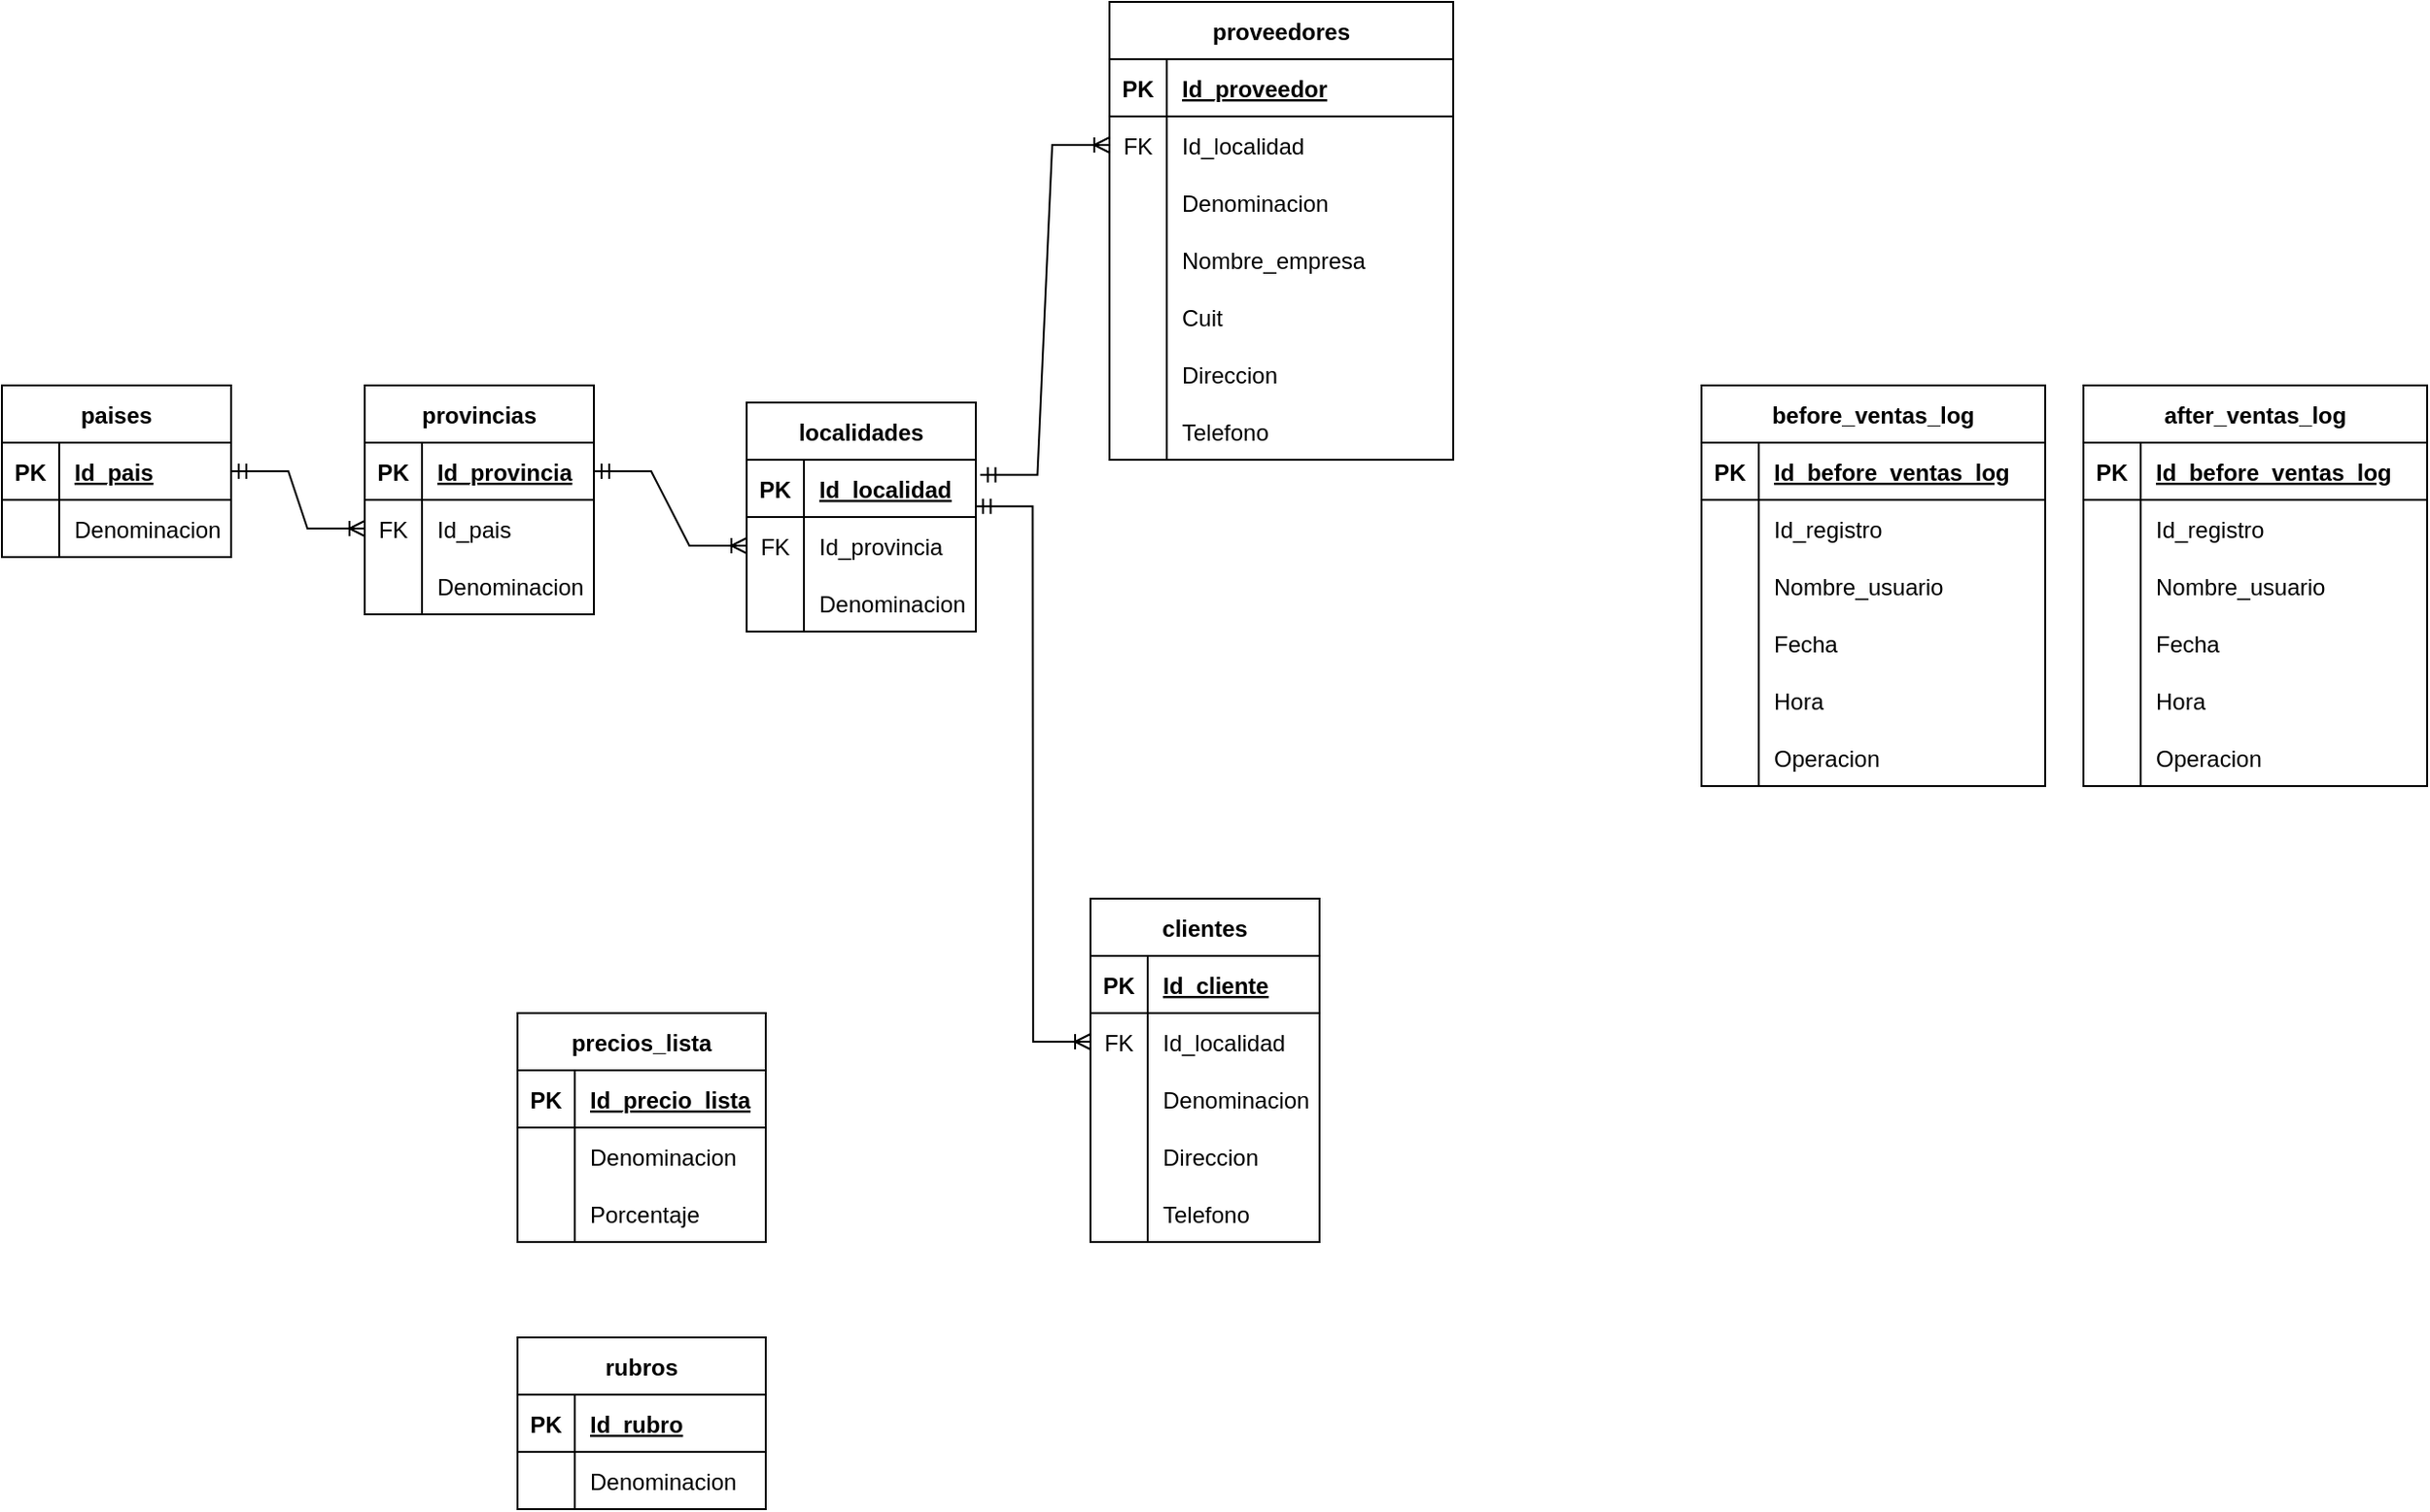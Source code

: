 <mxfile version="20.7.4" type="device"><diagram id="f-H1O8Lusb9a88eSqe_Z" name="Página-1"><mxGraphModel dx="3247" dy="1431" grid="1" gridSize="10" guides="1" tooltips="1" connect="1" arrows="1" fold="1" page="1" pageScale="1" pageWidth="850" pageHeight="1100" math="0" shadow="0"><root><mxCell id="0"/><mxCell id="1" parent="0"/><mxCell id="HcHRWbCM5Q7eGgAiC2eO-1" value="paises" style="shape=table;startSize=30;container=1;collapsible=1;childLayout=tableLayout;fixedRows=1;rowLines=0;fontStyle=1;align=center;resizeLast=1;" vertex="1" parent="1"><mxGeometry x="70" y="271" width="120" height="90" as="geometry"/></mxCell><mxCell id="HcHRWbCM5Q7eGgAiC2eO-2" value="" style="shape=tableRow;horizontal=0;startSize=0;swimlaneHead=0;swimlaneBody=0;fillColor=none;collapsible=0;dropTarget=0;points=[[0,0.5],[1,0.5]];portConstraint=eastwest;top=0;left=0;right=0;bottom=1;" vertex="1" parent="HcHRWbCM5Q7eGgAiC2eO-1"><mxGeometry y="30" width="120" height="30" as="geometry"/></mxCell><mxCell id="HcHRWbCM5Q7eGgAiC2eO-3" value="PK" style="shape=partialRectangle;connectable=0;fillColor=none;top=0;left=0;bottom=0;right=0;fontStyle=1;overflow=hidden;" vertex="1" parent="HcHRWbCM5Q7eGgAiC2eO-2"><mxGeometry width="30" height="30" as="geometry"><mxRectangle width="30" height="30" as="alternateBounds"/></mxGeometry></mxCell><mxCell id="HcHRWbCM5Q7eGgAiC2eO-4" value="Id_pais" style="shape=partialRectangle;connectable=0;fillColor=none;top=0;left=0;bottom=0;right=0;align=left;spacingLeft=6;fontStyle=5;overflow=hidden;" vertex="1" parent="HcHRWbCM5Q7eGgAiC2eO-2"><mxGeometry x="30" width="90" height="30" as="geometry"><mxRectangle width="90" height="30" as="alternateBounds"/></mxGeometry></mxCell><mxCell id="HcHRWbCM5Q7eGgAiC2eO-5" value="" style="shape=tableRow;horizontal=0;startSize=0;swimlaneHead=0;swimlaneBody=0;fillColor=none;collapsible=0;dropTarget=0;points=[[0,0.5],[1,0.5]];portConstraint=eastwest;top=0;left=0;right=0;bottom=0;" vertex="1" parent="HcHRWbCM5Q7eGgAiC2eO-1"><mxGeometry y="60" width="120" height="30" as="geometry"/></mxCell><mxCell id="HcHRWbCM5Q7eGgAiC2eO-6" value="" style="shape=partialRectangle;connectable=0;fillColor=none;top=0;left=0;bottom=0;right=0;editable=1;overflow=hidden;" vertex="1" parent="HcHRWbCM5Q7eGgAiC2eO-5"><mxGeometry width="30" height="30" as="geometry"><mxRectangle width="30" height="30" as="alternateBounds"/></mxGeometry></mxCell><mxCell id="HcHRWbCM5Q7eGgAiC2eO-7" value="Denominacion" style="shape=partialRectangle;connectable=0;fillColor=none;top=0;left=0;bottom=0;right=0;align=left;spacingLeft=6;overflow=hidden;" vertex="1" parent="HcHRWbCM5Q7eGgAiC2eO-5"><mxGeometry x="30" width="90" height="30" as="geometry"><mxRectangle width="90" height="30" as="alternateBounds"/></mxGeometry></mxCell><mxCell id="HcHRWbCM5Q7eGgAiC2eO-53" value="provincias" style="shape=table;startSize=30;container=1;collapsible=1;childLayout=tableLayout;fixedRows=1;rowLines=0;fontStyle=1;align=center;resizeLast=1;" vertex="1" parent="1"><mxGeometry x="260" y="271" width="120" height="120" as="geometry"/></mxCell><mxCell id="HcHRWbCM5Q7eGgAiC2eO-54" value="" style="shape=tableRow;horizontal=0;startSize=0;swimlaneHead=0;swimlaneBody=0;fillColor=none;collapsible=0;dropTarget=0;points=[[0,0.5],[1,0.5]];portConstraint=eastwest;top=0;left=0;right=0;bottom=1;" vertex="1" parent="HcHRWbCM5Q7eGgAiC2eO-53"><mxGeometry y="30" width="120" height="30" as="geometry"/></mxCell><mxCell id="HcHRWbCM5Q7eGgAiC2eO-55" value="PK" style="shape=partialRectangle;connectable=0;fillColor=none;top=0;left=0;bottom=0;right=0;fontStyle=1;overflow=hidden;" vertex="1" parent="HcHRWbCM5Q7eGgAiC2eO-54"><mxGeometry width="30" height="30" as="geometry"><mxRectangle width="30" height="30" as="alternateBounds"/></mxGeometry></mxCell><mxCell id="HcHRWbCM5Q7eGgAiC2eO-56" value="Id_provincia" style="shape=partialRectangle;connectable=0;fillColor=none;top=0;left=0;bottom=0;right=0;align=left;spacingLeft=6;fontStyle=5;overflow=hidden;" vertex="1" parent="HcHRWbCM5Q7eGgAiC2eO-54"><mxGeometry x="30" width="90" height="30" as="geometry"><mxRectangle width="90" height="30" as="alternateBounds"/></mxGeometry></mxCell><mxCell id="HcHRWbCM5Q7eGgAiC2eO-60" value="" style="shape=tableRow;horizontal=0;startSize=0;swimlaneHead=0;swimlaneBody=0;fillColor=none;collapsible=0;dropTarget=0;points=[[0,0.5],[1,0.5]];portConstraint=eastwest;top=0;left=0;right=0;bottom=0;" vertex="1" parent="HcHRWbCM5Q7eGgAiC2eO-53"><mxGeometry y="60" width="120" height="30" as="geometry"/></mxCell><mxCell id="HcHRWbCM5Q7eGgAiC2eO-61" value="FK" style="shape=partialRectangle;connectable=0;fillColor=none;top=0;left=0;bottom=0;right=0;editable=1;overflow=hidden;" vertex="1" parent="HcHRWbCM5Q7eGgAiC2eO-60"><mxGeometry width="30" height="30" as="geometry"><mxRectangle width="30" height="30" as="alternateBounds"/></mxGeometry></mxCell><mxCell id="HcHRWbCM5Q7eGgAiC2eO-62" value="Id_pais" style="shape=partialRectangle;connectable=0;fillColor=none;top=0;left=0;bottom=0;right=0;align=left;spacingLeft=6;overflow=hidden;" vertex="1" parent="HcHRWbCM5Q7eGgAiC2eO-60"><mxGeometry x="30" width="90" height="30" as="geometry"><mxRectangle width="90" height="30" as="alternateBounds"/></mxGeometry></mxCell><mxCell id="HcHRWbCM5Q7eGgAiC2eO-63" value="" style="shape=tableRow;horizontal=0;startSize=0;swimlaneHead=0;swimlaneBody=0;fillColor=none;collapsible=0;dropTarget=0;points=[[0,0.5],[1,0.5]];portConstraint=eastwest;top=0;left=0;right=0;bottom=0;" vertex="1" parent="HcHRWbCM5Q7eGgAiC2eO-53"><mxGeometry y="90" width="120" height="30" as="geometry"/></mxCell><mxCell id="HcHRWbCM5Q7eGgAiC2eO-64" value="" style="shape=partialRectangle;connectable=0;fillColor=none;top=0;left=0;bottom=0;right=0;editable=1;overflow=hidden;" vertex="1" parent="HcHRWbCM5Q7eGgAiC2eO-63"><mxGeometry width="30" height="30" as="geometry"><mxRectangle width="30" height="30" as="alternateBounds"/></mxGeometry></mxCell><mxCell id="HcHRWbCM5Q7eGgAiC2eO-65" value="Denominacion" style="shape=partialRectangle;connectable=0;fillColor=none;top=0;left=0;bottom=0;right=0;align=left;spacingLeft=6;overflow=hidden;" vertex="1" parent="HcHRWbCM5Q7eGgAiC2eO-63"><mxGeometry x="30" width="90" height="30" as="geometry"><mxRectangle width="90" height="30" as="alternateBounds"/></mxGeometry></mxCell><mxCell id="HcHRWbCM5Q7eGgAiC2eO-70" value="localidades" style="shape=table;startSize=30;container=1;collapsible=1;childLayout=tableLayout;fixedRows=1;rowLines=0;fontStyle=1;align=center;resizeLast=1;" vertex="1" parent="1"><mxGeometry x="460" y="280" width="120" height="120" as="geometry"/></mxCell><mxCell id="HcHRWbCM5Q7eGgAiC2eO-71" value="" style="shape=tableRow;horizontal=0;startSize=0;swimlaneHead=0;swimlaneBody=0;fillColor=none;collapsible=0;dropTarget=0;points=[[0,0.5],[1,0.5]];portConstraint=eastwest;top=0;left=0;right=0;bottom=1;" vertex="1" parent="HcHRWbCM5Q7eGgAiC2eO-70"><mxGeometry y="30" width="120" height="30" as="geometry"/></mxCell><mxCell id="HcHRWbCM5Q7eGgAiC2eO-72" value="PK" style="shape=partialRectangle;connectable=0;fillColor=none;top=0;left=0;bottom=0;right=0;fontStyle=1;overflow=hidden;" vertex="1" parent="HcHRWbCM5Q7eGgAiC2eO-71"><mxGeometry width="30" height="30" as="geometry"><mxRectangle width="30" height="30" as="alternateBounds"/></mxGeometry></mxCell><mxCell id="HcHRWbCM5Q7eGgAiC2eO-73" value="Id_localidad" style="shape=partialRectangle;connectable=0;fillColor=none;top=0;left=0;bottom=0;right=0;align=left;spacingLeft=6;fontStyle=5;overflow=hidden;" vertex="1" parent="HcHRWbCM5Q7eGgAiC2eO-71"><mxGeometry x="30" width="90" height="30" as="geometry"><mxRectangle width="90" height="30" as="alternateBounds"/></mxGeometry></mxCell><mxCell id="HcHRWbCM5Q7eGgAiC2eO-74" value="" style="shape=tableRow;horizontal=0;startSize=0;swimlaneHead=0;swimlaneBody=0;fillColor=none;collapsible=0;dropTarget=0;points=[[0,0.5],[1,0.5]];portConstraint=eastwest;top=0;left=0;right=0;bottom=0;" vertex="1" parent="HcHRWbCM5Q7eGgAiC2eO-70"><mxGeometry y="60" width="120" height="30" as="geometry"/></mxCell><mxCell id="HcHRWbCM5Q7eGgAiC2eO-75" value="FK" style="shape=partialRectangle;connectable=0;fillColor=none;top=0;left=0;bottom=0;right=0;editable=1;overflow=hidden;" vertex="1" parent="HcHRWbCM5Q7eGgAiC2eO-74"><mxGeometry width="30" height="30" as="geometry"><mxRectangle width="30" height="30" as="alternateBounds"/></mxGeometry></mxCell><mxCell id="HcHRWbCM5Q7eGgAiC2eO-76" value="Id_provincia" style="shape=partialRectangle;connectable=0;fillColor=none;top=0;left=0;bottom=0;right=0;align=left;spacingLeft=6;overflow=hidden;" vertex="1" parent="HcHRWbCM5Q7eGgAiC2eO-74"><mxGeometry x="30" width="90" height="30" as="geometry"><mxRectangle width="90" height="30" as="alternateBounds"/></mxGeometry></mxCell><mxCell id="HcHRWbCM5Q7eGgAiC2eO-77" value="" style="shape=tableRow;horizontal=0;startSize=0;swimlaneHead=0;swimlaneBody=0;fillColor=none;collapsible=0;dropTarget=0;points=[[0,0.5],[1,0.5]];portConstraint=eastwest;top=0;left=0;right=0;bottom=0;" vertex="1" parent="HcHRWbCM5Q7eGgAiC2eO-70"><mxGeometry y="90" width="120" height="30" as="geometry"/></mxCell><mxCell id="HcHRWbCM5Q7eGgAiC2eO-78" value="" style="shape=partialRectangle;connectable=0;fillColor=none;top=0;left=0;bottom=0;right=0;editable=1;overflow=hidden;" vertex="1" parent="HcHRWbCM5Q7eGgAiC2eO-77"><mxGeometry width="30" height="30" as="geometry"><mxRectangle width="30" height="30" as="alternateBounds"/></mxGeometry></mxCell><mxCell id="HcHRWbCM5Q7eGgAiC2eO-79" value="Denominacion" style="shape=partialRectangle;connectable=0;fillColor=none;top=0;left=0;bottom=0;right=0;align=left;spacingLeft=6;overflow=hidden;" vertex="1" parent="HcHRWbCM5Q7eGgAiC2eO-77"><mxGeometry x="30" width="90" height="30" as="geometry"><mxRectangle width="90" height="30" as="alternateBounds"/></mxGeometry></mxCell><mxCell id="HcHRWbCM5Q7eGgAiC2eO-80" value="" style="edgeStyle=entityRelationEdgeStyle;fontSize=12;html=1;endArrow=ERoneToMany;startArrow=ERmandOne;rounded=0;exitX=1;exitY=0.5;exitDx=0;exitDy=0;entryX=0;entryY=0.5;entryDx=0;entryDy=0;" edge="1" parent="1" source="HcHRWbCM5Q7eGgAiC2eO-2" target="HcHRWbCM5Q7eGgAiC2eO-60"><mxGeometry width="100" height="100" relative="1" as="geometry"><mxPoint x="240" y="280" as="sourcePoint"/><mxPoint x="340" y="180" as="targetPoint"/></mxGeometry></mxCell><mxCell id="HcHRWbCM5Q7eGgAiC2eO-81" value="" style="edgeStyle=entityRelationEdgeStyle;fontSize=12;html=1;endArrow=ERoneToMany;startArrow=ERmandOne;rounded=0;exitX=1;exitY=0.5;exitDx=0;exitDy=0;" edge="1" parent="1" source="HcHRWbCM5Q7eGgAiC2eO-54" target="HcHRWbCM5Q7eGgAiC2eO-74"><mxGeometry width="100" height="100" relative="1" as="geometry"><mxPoint x="200" y="326" as="sourcePoint"/><mxPoint x="260" y="356" as="targetPoint"/></mxGeometry></mxCell><mxCell id="HcHRWbCM5Q7eGgAiC2eO-82" value="clientes" style="shape=table;startSize=30;container=1;collapsible=1;childLayout=tableLayout;fixedRows=1;rowLines=0;fontStyle=1;align=center;resizeLast=1;" vertex="1" parent="1"><mxGeometry x="640" y="540" width="120" height="180" as="geometry"/></mxCell><mxCell id="HcHRWbCM5Q7eGgAiC2eO-83" value="" style="shape=tableRow;horizontal=0;startSize=0;swimlaneHead=0;swimlaneBody=0;fillColor=none;collapsible=0;dropTarget=0;points=[[0,0.5],[1,0.5]];portConstraint=eastwest;top=0;left=0;right=0;bottom=1;" vertex="1" parent="HcHRWbCM5Q7eGgAiC2eO-82"><mxGeometry y="30" width="120" height="30" as="geometry"/></mxCell><mxCell id="HcHRWbCM5Q7eGgAiC2eO-84" value="PK" style="shape=partialRectangle;connectable=0;fillColor=none;top=0;left=0;bottom=0;right=0;fontStyle=1;overflow=hidden;" vertex="1" parent="HcHRWbCM5Q7eGgAiC2eO-83"><mxGeometry width="30" height="30" as="geometry"><mxRectangle width="30" height="30" as="alternateBounds"/></mxGeometry></mxCell><mxCell id="HcHRWbCM5Q7eGgAiC2eO-85" value="Id_cliente" style="shape=partialRectangle;connectable=0;fillColor=none;top=0;left=0;bottom=0;right=0;align=left;spacingLeft=6;fontStyle=5;overflow=hidden;" vertex="1" parent="HcHRWbCM5Q7eGgAiC2eO-83"><mxGeometry x="30" width="90" height="30" as="geometry"><mxRectangle width="90" height="30" as="alternateBounds"/></mxGeometry></mxCell><mxCell id="HcHRWbCM5Q7eGgAiC2eO-86" value="" style="shape=tableRow;horizontal=0;startSize=0;swimlaneHead=0;swimlaneBody=0;fillColor=none;collapsible=0;dropTarget=0;points=[[0,0.5],[1,0.5]];portConstraint=eastwest;top=0;left=0;right=0;bottom=0;" vertex="1" parent="HcHRWbCM5Q7eGgAiC2eO-82"><mxGeometry y="60" width="120" height="30" as="geometry"/></mxCell><mxCell id="HcHRWbCM5Q7eGgAiC2eO-87" value="FK" style="shape=partialRectangle;connectable=0;fillColor=none;top=0;left=0;bottom=0;right=0;editable=1;overflow=hidden;" vertex="1" parent="HcHRWbCM5Q7eGgAiC2eO-86"><mxGeometry width="30" height="30" as="geometry"><mxRectangle width="30" height="30" as="alternateBounds"/></mxGeometry></mxCell><mxCell id="HcHRWbCM5Q7eGgAiC2eO-88" value="Id_localidad" style="shape=partialRectangle;connectable=0;fillColor=none;top=0;left=0;bottom=0;right=0;align=left;spacingLeft=6;overflow=hidden;" vertex="1" parent="HcHRWbCM5Q7eGgAiC2eO-86"><mxGeometry x="30" width="90" height="30" as="geometry"><mxRectangle width="90" height="30" as="alternateBounds"/></mxGeometry></mxCell><mxCell id="HcHRWbCM5Q7eGgAiC2eO-89" value="" style="shape=tableRow;horizontal=0;startSize=0;swimlaneHead=0;swimlaneBody=0;fillColor=none;collapsible=0;dropTarget=0;points=[[0,0.5],[1,0.5]];portConstraint=eastwest;top=0;left=0;right=0;bottom=0;" vertex="1" parent="HcHRWbCM5Q7eGgAiC2eO-82"><mxGeometry y="90" width="120" height="30" as="geometry"/></mxCell><mxCell id="HcHRWbCM5Q7eGgAiC2eO-90" value="" style="shape=partialRectangle;connectable=0;fillColor=none;top=0;left=0;bottom=0;right=0;editable=1;overflow=hidden;" vertex="1" parent="HcHRWbCM5Q7eGgAiC2eO-89"><mxGeometry width="30" height="30" as="geometry"><mxRectangle width="30" height="30" as="alternateBounds"/></mxGeometry></mxCell><mxCell id="HcHRWbCM5Q7eGgAiC2eO-91" value="Denominacion" style="shape=partialRectangle;connectable=0;fillColor=none;top=0;left=0;bottom=0;right=0;align=left;spacingLeft=6;overflow=hidden;" vertex="1" parent="HcHRWbCM5Q7eGgAiC2eO-89"><mxGeometry x="30" width="90" height="30" as="geometry"><mxRectangle width="90" height="30" as="alternateBounds"/></mxGeometry></mxCell><mxCell id="HcHRWbCM5Q7eGgAiC2eO-92" value="" style="shape=tableRow;horizontal=0;startSize=0;swimlaneHead=0;swimlaneBody=0;fillColor=none;collapsible=0;dropTarget=0;points=[[0,0.5],[1,0.5]];portConstraint=eastwest;top=0;left=0;right=0;bottom=0;" vertex="1" parent="HcHRWbCM5Q7eGgAiC2eO-82"><mxGeometry y="120" width="120" height="30" as="geometry"/></mxCell><mxCell id="HcHRWbCM5Q7eGgAiC2eO-93" value="" style="shape=partialRectangle;connectable=0;fillColor=none;top=0;left=0;bottom=0;right=0;editable=1;overflow=hidden;" vertex="1" parent="HcHRWbCM5Q7eGgAiC2eO-92"><mxGeometry width="30" height="30" as="geometry"><mxRectangle width="30" height="30" as="alternateBounds"/></mxGeometry></mxCell><mxCell id="HcHRWbCM5Q7eGgAiC2eO-94" value="Direccion" style="shape=partialRectangle;connectable=0;fillColor=none;top=0;left=0;bottom=0;right=0;align=left;spacingLeft=6;overflow=hidden;" vertex="1" parent="HcHRWbCM5Q7eGgAiC2eO-92"><mxGeometry x="30" width="90" height="30" as="geometry"><mxRectangle width="90" height="30" as="alternateBounds"/></mxGeometry></mxCell><mxCell id="HcHRWbCM5Q7eGgAiC2eO-95" value="" style="shape=tableRow;horizontal=0;startSize=0;swimlaneHead=0;swimlaneBody=0;fillColor=none;collapsible=0;dropTarget=0;points=[[0,0.5],[1,0.5]];portConstraint=eastwest;top=0;left=0;right=0;bottom=0;" vertex="1" parent="HcHRWbCM5Q7eGgAiC2eO-82"><mxGeometry y="150" width="120" height="30" as="geometry"/></mxCell><mxCell id="HcHRWbCM5Q7eGgAiC2eO-96" value="" style="shape=partialRectangle;connectable=0;fillColor=none;top=0;left=0;bottom=0;right=0;editable=1;overflow=hidden;" vertex="1" parent="HcHRWbCM5Q7eGgAiC2eO-95"><mxGeometry width="30" height="30" as="geometry"><mxRectangle width="30" height="30" as="alternateBounds"/></mxGeometry></mxCell><mxCell id="HcHRWbCM5Q7eGgAiC2eO-97" value="Telefono" style="shape=partialRectangle;connectable=0;fillColor=none;top=0;left=0;bottom=0;right=0;align=left;spacingLeft=6;overflow=hidden;" vertex="1" parent="HcHRWbCM5Q7eGgAiC2eO-95"><mxGeometry x="30" width="90" height="30" as="geometry"><mxRectangle width="90" height="30" as="alternateBounds"/></mxGeometry></mxCell><mxCell id="HcHRWbCM5Q7eGgAiC2eO-99" value="precios_lista" style="shape=table;startSize=30;container=1;collapsible=1;childLayout=tableLayout;fixedRows=1;rowLines=0;fontStyle=1;align=center;resizeLast=1;" vertex="1" parent="1"><mxGeometry x="340" y="600" width="130" height="120" as="geometry"/></mxCell><mxCell id="HcHRWbCM5Q7eGgAiC2eO-100" value="" style="shape=tableRow;horizontal=0;startSize=0;swimlaneHead=0;swimlaneBody=0;fillColor=none;collapsible=0;dropTarget=0;points=[[0,0.5],[1,0.5]];portConstraint=eastwest;top=0;left=0;right=0;bottom=1;" vertex="1" parent="HcHRWbCM5Q7eGgAiC2eO-99"><mxGeometry y="30" width="130" height="30" as="geometry"/></mxCell><mxCell id="HcHRWbCM5Q7eGgAiC2eO-101" value="PK" style="shape=partialRectangle;connectable=0;fillColor=none;top=0;left=0;bottom=0;right=0;fontStyle=1;overflow=hidden;" vertex="1" parent="HcHRWbCM5Q7eGgAiC2eO-100"><mxGeometry width="30" height="30" as="geometry"><mxRectangle width="30" height="30" as="alternateBounds"/></mxGeometry></mxCell><mxCell id="HcHRWbCM5Q7eGgAiC2eO-102" value="Id_precio_lista" style="shape=partialRectangle;connectable=0;fillColor=none;top=0;left=0;bottom=0;right=0;align=left;spacingLeft=6;fontStyle=5;overflow=hidden;" vertex="1" parent="HcHRWbCM5Q7eGgAiC2eO-100"><mxGeometry x="30" width="100" height="30" as="geometry"><mxRectangle width="100" height="30" as="alternateBounds"/></mxGeometry></mxCell><mxCell id="HcHRWbCM5Q7eGgAiC2eO-106" value="" style="shape=tableRow;horizontal=0;startSize=0;swimlaneHead=0;swimlaneBody=0;fillColor=none;collapsible=0;dropTarget=0;points=[[0,0.5],[1,0.5]];portConstraint=eastwest;top=0;left=0;right=0;bottom=0;" vertex="1" parent="HcHRWbCM5Q7eGgAiC2eO-99"><mxGeometry y="60" width="130" height="30" as="geometry"/></mxCell><mxCell id="HcHRWbCM5Q7eGgAiC2eO-107" value="" style="shape=partialRectangle;connectable=0;fillColor=none;top=0;left=0;bottom=0;right=0;editable=1;overflow=hidden;" vertex="1" parent="HcHRWbCM5Q7eGgAiC2eO-106"><mxGeometry width="30" height="30" as="geometry"><mxRectangle width="30" height="30" as="alternateBounds"/></mxGeometry></mxCell><mxCell id="HcHRWbCM5Q7eGgAiC2eO-108" value="Denominacion" style="shape=partialRectangle;connectable=0;fillColor=none;top=0;left=0;bottom=0;right=0;align=left;spacingLeft=6;overflow=hidden;" vertex="1" parent="HcHRWbCM5Q7eGgAiC2eO-106"><mxGeometry x="30" width="100" height="30" as="geometry"><mxRectangle width="100" height="30" as="alternateBounds"/></mxGeometry></mxCell><mxCell id="HcHRWbCM5Q7eGgAiC2eO-109" value="" style="shape=tableRow;horizontal=0;startSize=0;swimlaneHead=0;swimlaneBody=0;fillColor=none;collapsible=0;dropTarget=0;points=[[0,0.5],[1,0.5]];portConstraint=eastwest;top=0;left=0;right=0;bottom=0;" vertex="1" parent="HcHRWbCM5Q7eGgAiC2eO-99"><mxGeometry y="90" width="130" height="30" as="geometry"/></mxCell><mxCell id="HcHRWbCM5Q7eGgAiC2eO-110" value="" style="shape=partialRectangle;connectable=0;fillColor=none;top=0;left=0;bottom=0;right=0;editable=1;overflow=hidden;" vertex="1" parent="HcHRWbCM5Q7eGgAiC2eO-109"><mxGeometry width="30" height="30" as="geometry"><mxRectangle width="30" height="30" as="alternateBounds"/></mxGeometry></mxCell><mxCell id="HcHRWbCM5Q7eGgAiC2eO-111" value="Porcentaje" style="shape=partialRectangle;connectable=0;fillColor=none;top=0;left=0;bottom=0;right=0;align=left;spacingLeft=6;overflow=hidden;" vertex="1" parent="HcHRWbCM5Q7eGgAiC2eO-109"><mxGeometry x="30" width="100" height="30" as="geometry"><mxRectangle width="100" height="30" as="alternateBounds"/></mxGeometry></mxCell><mxCell id="HcHRWbCM5Q7eGgAiC2eO-115" value="rubros" style="shape=table;startSize=30;container=1;collapsible=1;childLayout=tableLayout;fixedRows=1;rowLines=0;fontStyle=1;align=center;resizeLast=1;" vertex="1" parent="1"><mxGeometry x="340" y="770" width="130" height="90" as="geometry"/></mxCell><mxCell id="HcHRWbCM5Q7eGgAiC2eO-116" value="" style="shape=tableRow;horizontal=0;startSize=0;swimlaneHead=0;swimlaneBody=0;fillColor=none;collapsible=0;dropTarget=0;points=[[0,0.5],[1,0.5]];portConstraint=eastwest;top=0;left=0;right=0;bottom=1;" vertex="1" parent="HcHRWbCM5Q7eGgAiC2eO-115"><mxGeometry y="30" width="130" height="30" as="geometry"/></mxCell><mxCell id="HcHRWbCM5Q7eGgAiC2eO-117" value="PK" style="shape=partialRectangle;connectable=0;fillColor=none;top=0;left=0;bottom=0;right=0;fontStyle=1;overflow=hidden;" vertex="1" parent="HcHRWbCM5Q7eGgAiC2eO-116"><mxGeometry width="30" height="30" as="geometry"><mxRectangle width="30" height="30" as="alternateBounds"/></mxGeometry></mxCell><mxCell id="HcHRWbCM5Q7eGgAiC2eO-118" value="Id_rubro" style="shape=partialRectangle;connectable=0;fillColor=none;top=0;left=0;bottom=0;right=0;align=left;spacingLeft=6;fontStyle=5;overflow=hidden;" vertex="1" parent="HcHRWbCM5Q7eGgAiC2eO-116"><mxGeometry x="30" width="100" height="30" as="geometry"><mxRectangle width="100" height="30" as="alternateBounds"/></mxGeometry></mxCell><mxCell id="HcHRWbCM5Q7eGgAiC2eO-119" value="" style="shape=tableRow;horizontal=0;startSize=0;swimlaneHead=0;swimlaneBody=0;fillColor=none;collapsible=0;dropTarget=0;points=[[0,0.5],[1,0.5]];portConstraint=eastwest;top=0;left=0;right=0;bottom=0;" vertex="1" parent="HcHRWbCM5Q7eGgAiC2eO-115"><mxGeometry y="60" width="130" height="30" as="geometry"/></mxCell><mxCell id="HcHRWbCM5Q7eGgAiC2eO-120" value="" style="shape=partialRectangle;connectable=0;fillColor=none;top=0;left=0;bottom=0;right=0;editable=1;overflow=hidden;" vertex="1" parent="HcHRWbCM5Q7eGgAiC2eO-119"><mxGeometry width="30" height="30" as="geometry"><mxRectangle width="30" height="30" as="alternateBounds"/></mxGeometry></mxCell><mxCell id="HcHRWbCM5Q7eGgAiC2eO-121" value="Denominacion" style="shape=partialRectangle;connectable=0;fillColor=none;top=0;left=0;bottom=0;right=0;align=left;spacingLeft=6;overflow=hidden;" vertex="1" parent="HcHRWbCM5Q7eGgAiC2eO-119"><mxGeometry x="30" width="100" height="30" as="geometry"><mxRectangle width="100" height="30" as="alternateBounds"/></mxGeometry></mxCell><mxCell id="HcHRWbCM5Q7eGgAiC2eO-125" value="before_ventas_log" style="shape=table;startSize=30;container=1;collapsible=1;childLayout=tableLayout;fixedRows=1;rowLines=0;fontStyle=1;align=center;resizeLast=1;" vertex="1" parent="1"><mxGeometry x="960" y="271" width="180" height="210" as="geometry"/></mxCell><mxCell id="HcHRWbCM5Q7eGgAiC2eO-126" value="" style="shape=tableRow;horizontal=0;startSize=0;swimlaneHead=0;swimlaneBody=0;fillColor=none;collapsible=0;dropTarget=0;points=[[0,0.5],[1,0.5]];portConstraint=eastwest;top=0;left=0;right=0;bottom=1;" vertex="1" parent="HcHRWbCM5Q7eGgAiC2eO-125"><mxGeometry y="30" width="180" height="30" as="geometry"/></mxCell><mxCell id="HcHRWbCM5Q7eGgAiC2eO-127" value="PK" style="shape=partialRectangle;connectable=0;fillColor=none;top=0;left=0;bottom=0;right=0;fontStyle=1;overflow=hidden;" vertex="1" parent="HcHRWbCM5Q7eGgAiC2eO-126"><mxGeometry width="30" height="30" as="geometry"><mxRectangle width="30" height="30" as="alternateBounds"/></mxGeometry></mxCell><mxCell id="HcHRWbCM5Q7eGgAiC2eO-128" value="Id_before_ventas_log" style="shape=partialRectangle;connectable=0;fillColor=none;top=0;left=0;bottom=0;right=0;align=left;spacingLeft=6;fontStyle=5;overflow=hidden;" vertex="1" parent="HcHRWbCM5Q7eGgAiC2eO-126"><mxGeometry x="30" width="150" height="30" as="geometry"><mxRectangle width="150" height="30" as="alternateBounds"/></mxGeometry></mxCell><mxCell id="HcHRWbCM5Q7eGgAiC2eO-129" value="" style="shape=tableRow;horizontal=0;startSize=0;swimlaneHead=0;swimlaneBody=0;fillColor=none;collapsible=0;dropTarget=0;points=[[0,0.5],[1,0.5]];portConstraint=eastwest;top=0;left=0;right=0;bottom=0;" vertex="1" parent="HcHRWbCM5Q7eGgAiC2eO-125"><mxGeometry y="60" width="180" height="30" as="geometry"/></mxCell><mxCell id="HcHRWbCM5Q7eGgAiC2eO-130" value="" style="shape=partialRectangle;connectable=0;fillColor=none;top=0;left=0;bottom=0;right=0;editable=1;overflow=hidden;" vertex="1" parent="HcHRWbCM5Q7eGgAiC2eO-129"><mxGeometry width="30" height="30" as="geometry"><mxRectangle width="30" height="30" as="alternateBounds"/></mxGeometry></mxCell><mxCell id="HcHRWbCM5Q7eGgAiC2eO-131" value="Id_registro" style="shape=partialRectangle;connectable=0;fillColor=none;top=0;left=0;bottom=0;right=0;align=left;spacingLeft=6;overflow=hidden;" vertex="1" parent="HcHRWbCM5Q7eGgAiC2eO-129"><mxGeometry x="30" width="150" height="30" as="geometry"><mxRectangle width="150" height="30" as="alternateBounds"/></mxGeometry></mxCell><mxCell id="HcHRWbCM5Q7eGgAiC2eO-132" value="" style="shape=tableRow;horizontal=0;startSize=0;swimlaneHead=0;swimlaneBody=0;fillColor=none;collapsible=0;dropTarget=0;points=[[0,0.5],[1,0.5]];portConstraint=eastwest;top=0;left=0;right=0;bottom=0;" vertex="1" parent="HcHRWbCM5Q7eGgAiC2eO-125"><mxGeometry y="90" width="180" height="30" as="geometry"/></mxCell><mxCell id="HcHRWbCM5Q7eGgAiC2eO-133" value="" style="shape=partialRectangle;connectable=0;fillColor=none;top=0;left=0;bottom=0;right=0;editable=1;overflow=hidden;" vertex="1" parent="HcHRWbCM5Q7eGgAiC2eO-132"><mxGeometry width="30" height="30" as="geometry"><mxRectangle width="30" height="30" as="alternateBounds"/></mxGeometry></mxCell><mxCell id="HcHRWbCM5Q7eGgAiC2eO-134" value="Nombre_usuario" style="shape=partialRectangle;connectable=0;fillColor=none;top=0;left=0;bottom=0;right=0;align=left;spacingLeft=6;overflow=hidden;" vertex="1" parent="HcHRWbCM5Q7eGgAiC2eO-132"><mxGeometry x="30" width="150" height="30" as="geometry"><mxRectangle width="150" height="30" as="alternateBounds"/></mxGeometry></mxCell><mxCell id="HcHRWbCM5Q7eGgAiC2eO-135" value="" style="shape=tableRow;horizontal=0;startSize=0;swimlaneHead=0;swimlaneBody=0;fillColor=none;collapsible=0;dropTarget=0;points=[[0,0.5],[1,0.5]];portConstraint=eastwest;top=0;left=0;right=0;bottom=0;" vertex="1" parent="HcHRWbCM5Q7eGgAiC2eO-125"><mxGeometry y="120" width="180" height="30" as="geometry"/></mxCell><mxCell id="HcHRWbCM5Q7eGgAiC2eO-136" value="" style="shape=partialRectangle;connectable=0;fillColor=none;top=0;left=0;bottom=0;right=0;editable=1;overflow=hidden;" vertex="1" parent="HcHRWbCM5Q7eGgAiC2eO-135"><mxGeometry width="30" height="30" as="geometry"><mxRectangle width="30" height="30" as="alternateBounds"/></mxGeometry></mxCell><mxCell id="HcHRWbCM5Q7eGgAiC2eO-137" value="Fecha" style="shape=partialRectangle;connectable=0;fillColor=none;top=0;left=0;bottom=0;right=0;align=left;spacingLeft=6;overflow=hidden;" vertex="1" parent="HcHRWbCM5Q7eGgAiC2eO-135"><mxGeometry x="30" width="150" height="30" as="geometry"><mxRectangle width="150" height="30" as="alternateBounds"/></mxGeometry></mxCell><mxCell id="HcHRWbCM5Q7eGgAiC2eO-138" value="" style="shape=tableRow;horizontal=0;startSize=0;swimlaneHead=0;swimlaneBody=0;fillColor=none;collapsible=0;dropTarget=0;points=[[0,0.5],[1,0.5]];portConstraint=eastwest;top=0;left=0;right=0;bottom=0;" vertex="1" parent="HcHRWbCM5Q7eGgAiC2eO-125"><mxGeometry y="150" width="180" height="30" as="geometry"/></mxCell><mxCell id="HcHRWbCM5Q7eGgAiC2eO-139" value="" style="shape=partialRectangle;connectable=0;fillColor=none;top=0;left=0;bottom=0;right=0;editable=1;overflow=hidden;" vertex="1" parent="HcHRWbCM5Q7eGgAiC2eO-138"><mxGeometry width="30" height="30" as="geometry"><mxRectangle width="30" height="30" as="alternateBounds"/></mxGeometry></mxCell><mxCell id="HcHRWbCM5Q7eGgAiC2eO-140" value="Hora" style="shape=partialRectangle;connectable=0;fillColor=none;top=0;left=0;bottom=0;right=0;align=left;spacingLeft=6;overflow=hidden;" vertex="1" parent="HcHRWbCM5Q7eGgAiC2eO-138"><mxGeometry x="30" width="150" height="30" as="geometry"><mxRectangle width="150" height="30" as="alternateBounds"/></mxGeometry></mxCell><mxCell id="HcHRWbCM5Q7eGgAiC2eO-141" value="" style="shape=tableRow;horizontal=0;startSize=0;swimlaneHead=0;swimlaneBody=0;fillColor=none;collapsible=0;dropTarget=0;points=[[0,0.5],[1,0.5]];portConstraint=eastwest;top=0;left=0;right=0;bottom=0;" vertex="1" parent="HcHRWbCM5Q7eGgAiC2eO-125"><mxGeometry y="180" width="180" height="30" as="geometry"/></mxCell><mxCell id="HcHRWbCM5Q7eGgAiC2eO-142" value="" style="shape=partialRectangle;connectable=0;fillColor=none;top=0;left=0;bottom=0;right=0;editable=1;overflow=hidden;" vertex="1" parent="HcHRWbCM5Q7eGgAiC2eO-141"><mxGeometry width="30" height="30" as="geometry"><mxRectangle width="30" height="30" as="alternateBounds"/></mxGeometry></mxCell><mxCell id="HcHRWbCM5Q7eGgAiC2eO-143" value="Operacion" style="shape=partialRectangle;connectable=0;fillColor=none;top=0;left=0;bottom=0;right=0;align=left;spacingLeft=6;overflow=hidden;" vertex="1" parent="HcHRWbCM5Q7eGgAiC2eO-141"><mxGeometry x="30" width="150" height="30" as="geometry"><mxRectangle width="150" height="30" as="alternateBounds"/></mxGeometry></mxCell><mxCell id="HcHRWbCM5Q7eGgAiC2eO-144" value="after_ventas_log" style="shape=table;startSize=30;container=1;collapsible=1;childLayout=tableLayout;fixedRows=1;rowLines=0;fontStyle=1;align=center;resizeLast=1;" vertex="1" parent="1"><mxGeometry x="1160" y="271" width="180" height="210" as="geometry"/></mxCell><mxCell id="HcHRWbCM5Q7eGgAiC2eO-145" value="" style="shape=tableRow;horizontal=0;startSize=0;swimlaneHead=0;swimlaneBody=0;fillColor=none;collapsible=0;dropTarget=0;points=[[0,0.5],[1,0.5]];portConstraint=eastwest;top=0;left=0;right=0;bottom=1;" vertex="1" parent="HcHRWbCM5Q7eGgAiC2eO-144"><mxGeometry y="30" width="180" height="30" as="geometry"/></mxCell><mxCell id="HcHRWbCM5Q7eGgAiC2eO-146" value="PK" style="shape=partialRectangle;connectable=0;fillColor=none;top=0;left=0;bottom=0;right=0;fontStyle=1;overflow=hidden;" vertex="1" parent="HcHRWbCM5Q7eGgAiC2eO-145"><mxGeometry width="30" height="30" as="geometry"><mxRectangle width="30" height="30" as="alternateBounds"/></mxGeometry></mxCell><mxCell id="HcHRWbCM5Q7eGgAiC2eO-147" value="Id_before_ventas_log" style="shape=partialRectangle;connectable=0;fillColor=none;top=0;left=0;bottom=0;right=0;align=left;spacingLeft=6;fontStyle=5;overflow=hidden;" vertex="1" parent="HcHRWbCM5Q7eGgAiC2eO-145"><mxGeometry x="30" width="150" height="30" as="geometry"><mxRectangle width="150" height="30" as="alternateBounds"/></mxGeometry></mxCell><mxCell id="HcHRWbCM5Q7eGgAiC2eO-148" value="" style="shape=tableRow;horizontal=0;startSize=0;swimlaneHead=0;swimlaneBody=0;fillColor=none;collapsible=0;dropTarget=0;points=[[0,0.5],[1,0.5]];portConstraint=eastwest;top=0;left=0;right=0;bottom=0;" vertex="1" parent="HcHRWbCM5Q7eGgAiC2eO-144"><mxGeometry y="60" width="180" height="30" as="geometry"/></mxCell><mxCell id="HcHRWbCM5Q7eGgAiC2eO-149" value="" style="shape=partialRectangle;connectable=0;fillColor=none;top=0;left=0;bottom=0;right=0;editable=1;overflow=hidden;" vertex="1" parent="HcHRWbCM5Q7eGgAiC2eO-148"><mxGeometry width="30" height="30" as="geometry"><mxRectangle width="30" height="30" as="alternateBounds"/></mxGeometry></mxCell><mxCell id="HcHRWbCM5Q7eGgAiC2eO-150" value="Id_registro" style="shape=partialRectangle;connectable=0;fillColor=none;top=0;left=0;bottom=0;right=0;align=left;spacingLeft=6;overflow=hidden;" vertex="1" parent="HcHRWbCM5Q7eGgAiC2eO-148"><mxGeometry x="30" width="150" height="30" as="geometry"><mxRectangle width="150" height="30" as="alternateBounds"/></mxGeometry></mxCell><mxCell id="HcHRWbCM5Q7eGgAiC2eO-151" value="" style="shape=tableRow;horizontal=0;startSize=0;swimlaneHead=0;swimlaneBody=0;fillColor=none;collapsible=0;dropTarget=0;points=[[0,0.5],[1,0.5]];portConstraint=eastwest;top=0;left=0;right=0;bottom=0;" vertex="1" parent="HcHRWbCM5Q7eGgAiC2eO-144"><mxGeometry y="90" width="180" height="30" as="geometry"/></mxCell><mxCell id="HcHRWbCM5Q7eGgAiC2eO-152" value="" style="shape=partialRectangle;connectable=0;fillColor=none;top=0;left=0;bottom=0;right=0;editable=1;overflow=hidden;" vertex="1" parent="HcHRWbCM5Q7eGgAiC2eO-151"><mxGeometry width="30" height="30" as="geometry"><mxRectangle width="30" height="30" as="alternateBounds"/></mxGeometry></mxCell><mxCell id="HcHRWbCM5Q7eGgAiC2eO-153" value="Nombre_usuario" style="shape=partialRectangle;connectable=0;fillColor=none;top=0;left=0;bottom=0;right=0;align=left;spacingLeft=6;overflow=hidden;" vertex="1" parent="HcHRWbCM5Q7eGgAiC2eO-151"><mxGeometry x="30" width="150" height="30" as="geometry"><mxRectangle width="150" height="30" as="alternateBounds"/></mxGeometry></mxCell><mxCell id="HcHRWbCM5Q7eGgAiC2eO-154" value="" style="shape=tableRow;horizontal=0;startSize=0;swimlaneHead=0;swimlaneBody=0;fillColor=none;collapsible=0;dropTarget=0;points=[[0,0.5],[1,0.5]];portConstraint=eastwest;top=0;left=0;right=0;bottom=0;" vertex="1" parent="HcHRWbCM5Q7eGgAiC2eO-144"><mxGeometry y="120" width="180" height="30" as="geometry"/></mxCell><mxCell id="HcHRWbCM5Q7eGgAiC2eO-155" value="" style="shape=partialRectangle;connectable=0;fillColor=none;top=0;left=0;bottom=0;right=0;editable=1;overflow=hidden;" vertex="1" parent="HcHRWbCM5Q7eGgAiC2eO-154"><mxGeometry width="30" height="30" as="geometry"><mxRectangle width="30" height="30" as="alternateBounds"/></mxGeometry></mxCell><mxCell id="HcHRWbCM5Q7eGgAiC2eO-156" value="Fecha" style="shape=partialRectangle;connectable=0;fillColor=none;top=0;left=0;bottom=0;right=0;align=left;spacingLeft=6;overflow=hidden;" vertex="1" parent="HcHRWbCM5Q7eGgAiC2eO-154"><mxGeometry x="30" width="150" height="30" as="geometry"><mxRectangle width="150" height="30" as="alternateBounds"/></mxGeometry></mxCell><mxCell id="HcHRWbCM5Q7eGgAiC2eO-157" value="" style="shape=tableRow;horizontal=0;startSize=0;swimlaneHead=0;swimlaneBody=0;fillColor=none;collapsible=0;dropTarget=0;points=[[0,0.5],[1,0.5]];portConstraint=eastwest;top=0;left=0;right=0;bottom=0;" vertex="1" parent="HcHRWbCM5Q7eGgAiC2eO-144"><mxGeometry y="150" width="180" height="30" as="geometry"/></mxCell><mxCell id="HcHRWbCM5Q7eGgAiC2eO-158" value="" style="shape=partialRectangle;connectable=0;fillColor=none;top=0;left=0;bottom=0;right=0;editable=1;overflow=hidden;" vertex="1" parent="HcHRWbCM5Q7eGgAiC2eO-157"><mxGeometry width="30" height="30" as="geometry"><mxRectangle width="30" height="30" as="alternateBounds"/></mxGeometry></mxCell><mxCell id="HcHRWbCM5Q7eGgAiC2eO-159" value="Hora" style="shape=partialRectangle;connectable=0;fillColor=none;top=0;left=0;bottom=0;right=0;align=left;spacingLeft=6;overflow=hidden;" vertex="1" parent="HcHRWbCM5Q7eGgAiC2eO-157"><mxGeometry x="30" width="150" height="30" as="geometry"><mxRectangle width="150" height="30" as="alternateBounds"/></mxGeometry></mxCell><mxCell id="HcHRWbCM5Q7eGgAiC2eO-160" value="" style="shape=tableRow;horizontal=0;startSize=0;swimlaneHead=0;swimlaneBody=0;fillColor=none;collapsible=0;dropTarget=0;points=[[0,0.5],[1,0.5]];portConstraint=eastwest;top=0;left=0;right=0;bottom=0;" vertex="1" parent="HcHRWbCM5Q7eGgAiC2eO-144"><mxGeometry y="180" width="180" height="30" as="geometry"/></mxCell><mxCell id="HcHRWbCM5Q7eGgAiC2eO-161" value="" style="shape=partialRectangle;connectable=0;fillColor=none;top=0;left=0;bottom=0;right=0;editable=1;overflow=hidden;" vertex="1" parent="HcHRWbCM5Q7eGgAiC2eO-160"><mxGeometry width="30" height="30" as="geometry"><mxRectangle width="30" height="30" as="alternateBounds"/></mxGeometry></mxCell><mxCell id="HcHRWbCM5Q7eGgAiC2eO-162" value="Operacion" style="shape=partialRectangle;connectable=0;fillColor=none;top=0;left=0;bottom=0;right=0;align=left;spacingLeft=6;overflow=hidden;" vertex="1" parent="HcHRWbCM5Q7eGgAiC2eO-160"><mxGeometry x="30" width="150" height="30" as="geometry"><mxRectangle width="150" height="30" as="alternateBounds"/></mxGeometry></mxCell><mxCell id="HcHRWbCM5Q7eGgAiC2eO-163" value="proveedores" style="shape=table;startSize=30;container=1;collapsible=1;childLayout=tableLayout;fixedRows=1;rowLines=0;fontStyle=1;align=center;resizeLast=1;" vertex="1" parent="1"><mxGeometry x="650" y="70" width="180" height="240" as="geometry"/></mxCell><mxCell id="HcHRWbCM5Q7eGgAiC2eO-164" value="" style="shape=tableRow;horizontal=0;startSize=0;swimlaneHead=0;swimlaneBody=0;fillColor=none;collapsible=0;dropTarget=0;points=[[0,0.5],[1,0.5]];portConstraint=eastwest;top=0;left=0;right=0;bottom=1;" vertex="1" parent="HcHRWbCM5Q7eGgAiC2eO-163"><mxGeometry y="30" width="180" height="30" as="geometry"/></mxCell><mxCell id="HcHRWbCM5Q7eGgAiC2eO-165" value="PK" style="shape=partialRectangle;connectable=0;fillColor=none;top=0;left=0;bottom=0;right=0;fontStyle=1;overflow=hidden;" vertex="1" parent="HcHRWbCM5Q7eGgAiC2eO-164"><mxGeometry width="30" height="30" as="geometry"><mxRectangle width="30" height="30" as="alternateBounds"/></mxGeometry></mxCell><mxCell id="HcHRWbCM5Q7eGgAiC2eO-166" value="Id_proveedor" style="shape=partialRectangle;connectable=0;fillColor=none;top=0;left=0;bottom=0;right=0;align=left;spacingLeft=6;fontStyle=5;overflow=hidden;" vertex="1" parent="HcHRWbCM5Q7eGgAiC2eO-164"><mxGeometry x="30" width="150" height="30" as="geometry"><mxRectangle width="150" height="30" as="alternateBounds"/></mxGeometry></mxCell><mxCell id="HcHRWbCM5Q7eGgAiC2eO-167" value="" style="shape=tableRow;horizontal=0;startSize=0;swimlaneHead=0;swimlaneBody=0;fillColor=none;collapsible=0;dropTarget=0;points=[[0,0.5],[1,0.5]];portConstraint=eastwest;top=0;left=0;right=0;bottom=0;" vertex="1" parent="HcHRWbCM5Q7eGgAiC2eO-163"><mxGeometry y="60" width="180" height="30" as="geometry"/></mxCell><mxCell id="HcHRWbCM5Q7eGgAiC2eO-168" value="FK" style="shape=partialRectangle;connectable=0;fillColor=none;top=0;left=0;bottom=0;right=0;editable=1;overflow=hidden;" vertex="1" parent="HcHRWbCM5Q7eGgAiC2eO-167"><mxGeometry width="30" height="30" as="geometry"><mxRectangle width="30" height="30" as="alternateBounds"/></mxGeometry></mxCell><mxCell id="HcHRWbCM5Q7eGgAiC2eO-169" value="Id_localidad" style="shape=partialRectangle;connectable=0;fillColor=none;top=0;left=0;bottom=0;right=0;align=left;spacingLeft=6;overflow=hidden;" vertex="1" parent="HcHRWbCM5Q7eGgAiC2eO-167"><mxGeometry x="30" width="150" height="30" as="geometry"><mxRectangle width="150" height="30" as="alternateBounds"/></mxGeometry></mxCell><mxCell id="HcHRWbCM5Q7eGgAiC2eO-170" value="" style="shape=tableRow;horizontal=0;startSize=0;swimlaneHead=0;swimlaneBody=0;fillColor=none;collapsible=0;dropTarget=0;points=[[0,0.5],[1,0.5]];portConstraint=eastwest;top=0;left=0;right=0;bottom=0;" vertex="1" parent="HcHRWbCM5Q7eGgAiC2eO-163"><mxGeometry y="90" width="180" height="30" as="geometry"/></mxCell><mxCell id="HcHRWbCM5Q7eGgAiC2eO-171" value="" style="shape=partialRectangle;connectable=0;fillColor=none;top=0;left=0;bottom=0;right=0;editable=1;overflow=hidden;" vertex="1" parent="HcHRWbCM5Q7eGgAiC2eO-170"><mxGeometry width="30" height="30" as="geometry"><mxRectangle width="30" height="30" as="alternateBounds"/></mxGeometry></mxCell><mxCell id="HcHRWbCM5Q7eGgAiC2eO-172" value="Denominacion" style="shape=partialRectangle;connectable=0;fillColor=none;top=0;left=0;bottom=0;right=0;align=left;spacingLeft=6;overflow=hidden;" vertex="1" parent="HcHRWbCM5Q7eGgAiC2eO-170"><mxGeometry x="30" width="150" height="30" as="geometry"><mxRectangle width="150" height="30" as="alternateBounds"/></mxGeometry></mxCell><mxCell id="HcHRWbCM5Q7eGgAiC2eO-173" value="" style="shape=tableRow;horizontal=0;startSize=0;swimlaneHead=0;swimlaneBody=0;fillColor=none;collapsible=0;dropTarget=0;points=[[0,0.5],[1,0.5]];portConstraint=eastwest;top=0;left=0;right=0;bottom=0;" vertex="1" parent="HcHRWbCM5Q7eGgAiC2eO-163"><mxGeometry y="120" width="180" height="30" as="geometry"/></mxCell><mxCell id="HcHRWbCM5Q7eGgAiC2eO-174" value="" style="shape=partialRectangle;connectable=0;fillColor=none;top=0;left=0;bottom=0;right=0;editable=1;overflow=hidden;" vertex="1" parent="HcHRWbCM5Q7eGgAiC2eO-173"><mxGeometry width="30" height="30" as="geometry"><mxRectangle width="30" height="30" as="alternateBounds"/></mxGeometry></mxCell><mxCell id="HcHRWbCM5Q7eGgAiC2eO-175" value="Nombre_empresa" style="shape=partialRectangle;connectable=0;fillColor=none;top=0;left=0;bottom=0;right=0;align=left;spacingLeft=6;overflow=hidden;" vertex="1" parent="HcHRWbCM5Q7eGgAiC2eO-173"><mxGeometry x="30" width="150" height="30" as="geometry"><mxRectangle width="150" height="30" as="alternateBounds"/></mxGeometry></mxCell><mxCell id="HcHRWbCM5Q7eGgAiC2eO-176" value="" style="shape=tableRow;horizontal=0;startSize=0;swimlaneHead=0;swimlaneBody=0;fillColor=none;collapsible=0;dropTarget=0;points=[[0,0.5],[1,0.5]];portConstraint=eastwest;top=0;left=0;right=0;bottom=0;" vertex="1" parent="HcHRWbCM5Q7eGgAiC2eO-163"><mxGeometry y="150" width="180" height="30" as="geometry"/></mxCell><mxCell id="HcHRWbCM5Q7eGgAiC2eO-177" value="" style="shape=partialRectangle;connectable=0;fillColor=none;top=0;left=0;bottom=0;right=0;editable=1;overflow=hidden;" vertex="1" parent="HcHRWbCM5Q7eGgAiC2eO-176"><mxGeometry width="30" height="30" as="geometry"><mxRectangle width="30" height="30" as="alternateBounds"/></mxGeometry></mxCell><mxCell id="HcHRWbCM5Q7eGgAiC2eO-178" value="Cuit" style="shape=partialRectangle;connectable=0;fillColor=none;top=0;left=0;bottom=0;right=0;align=left;spacingLeft=6;overflow=hidden;" vertex="1" parent="HcHRWbCM5Q7eGgAiC2eO-176"><mxGeometry x="30" width="150" height="30" as="geometry"><mxRectangle width="150" height="30" as="alternateBounds"/></mxGeometry></mxCell><mxCell id="HcHRWbCM5Q7eGgAiC2eO-179" value="" style="shape=tableRow;horizontal=0;startSize=0;swimlaneHead=0;swimlaneBody=0;fillColor=none;collapsible=0;dropTarget=0;points=[[0,0.5],[1,0.5]];portConstraint=eastwest;top=0;left=0;right=0;bottom=0;" vertex="1" parent="HcHRWbCM5Q7eGgAiC2eO-163"><mxGeometry y="180" width="180" height="30" as="geometry"/></mxCell><mxCell id="HcHRWbCM5Q7eGgAiC2eO-180" value="" style="shape=partialRectangle;connectable=0;fillColor=none;top=0;left=0;bottom=0;right=0;editable=1;overflow=hidden;" vertex="1" parent="HcHRWbCM5Q7eGgAiC2eO-179"><mxGeometry width="30" height="30" as="geometry"><mxRectangle width="30" height="30" as="alternateBounds"/></mxGeometry></mxCell><mxCell id="HcHRWbCM5Q7eGgAiC2eO-181" value="Direccion" style="shape=partialRectangle;connectable=0;fillColor=none;top=0;left=0;bottom=0;right=0;align=left;spacingLeft=6;overflow=hidden;" vertex="1" parent="HcHRWbCM5Q7eGgAiC2eO-179"><mxGeometry x="30" width="150" height="30" as="geometry"><mxRectangle width="150" height="30" as="alternateBounds"/></mxGeometry></mxCell><mxCell id="HcHRWbCM5Q7eGgAiC2eO-187" value="" style="shape=tableRow;horizontal=0;startSize=0;swimlaneHead=0;swimlaneBody=0;fillColor=none;collapsible=0;dropTarget=0;points=[[0,0.5],[1,0.5]];portConstraint=eastwest;top=0;left=0;right=0;bottom=0;" vertex="1" parent="HcHRWbCM5Q7eGgAiC2eO-163"><mxGeometry y="210" width="180" height="30" as="geometry"/></mxCell><mxCell id="HcHRWbCM5Q7eGgAiC2eO-188" value="" style="shape=partialRectangle;connectable=0;fillColor=none;top=0;left=0;bottom=0;right=0;editable=1;overflow=hidden;" vertex="1" parent="HcHRWbCM5Q7eGgAiC2eO-187"><mxGeometry width="30" height="30" as="geometry"><mxRectangle width="30" height="30" as="alternateBounds"/></mxGeometry></mxCell><mxCell id="HcHRWbCM5Q7eGgAiC2eO-189" value="Telefono" style="shape=partialRectangle;connectable=0;fillColor=none;top=0;left=0;bottom=0;right=0;align=left;spacingLeft=6;overflow=hidden;" vertex="1" parent="HcHRWbCM5Q7eGgAiC2eO-187"><mxGeometry x="30" width="150" height="30" as="geometry"><mxRectangle width="150" height="30" as="alternateBounds"/></mxGeometry></mxCell><mxCell id="HcHRWbCM5Q7eGgAiC2eO-183" value="" style="edgeStyle=entityRelationEdgeStyle;fontSize=12;html=1;endArrow=ERoneToMany;startArrow=ERmandOne;rounded=0;entryX=0;entryY=0.5;entryDx=0;entryDy=0;exitX=0.998;exitY=0.812;exitDx=0;exitDy=0;exitPerimeter=0;" edge="1" parent="1" source="HcHRWbCM5Q7eGgAiC2eO-71" target="HcHRWbCM5Q7eGgAiC2eO-86"><mxGeometry width="100" height="100" relative="1" as="geometry"><mxPoint x="580" y="336" as="sourcePoint"/><mxPoint x="730" y="460" as="targetPoint"/></mxGeometry></mxCell><mxCell id="HcHRWbCM5Q7eGgAiC2eO-186" value="" style="edgeStyle=entityRelationEdgeStyle;fontSize=12;html=1;endArrow=ERoneToMany;startArrow=ERmandOne;rounded=0;entryX=0;entryY=0.5;entryDx=0;entryDy=0;exitX=1.019;exitY=0.261;exitDx=0;exitDy=0;exitPerimeter=0;" edge="1" parent="1" source="HcHRWbCM5Q7eGgAiC2eO-71" target="HcHRWbCM5Q7eGgAiC2eO-167"><mxGeometry width="100" height="100" relative="1" as="geometry"><mxPoint x="580" y="356" as="sourcePoint"/><mxPoint x="650" y="625" as="targetPoint"/></mxGeometry></mxCell></root></mxGraphModel></diagram></mxfile>
